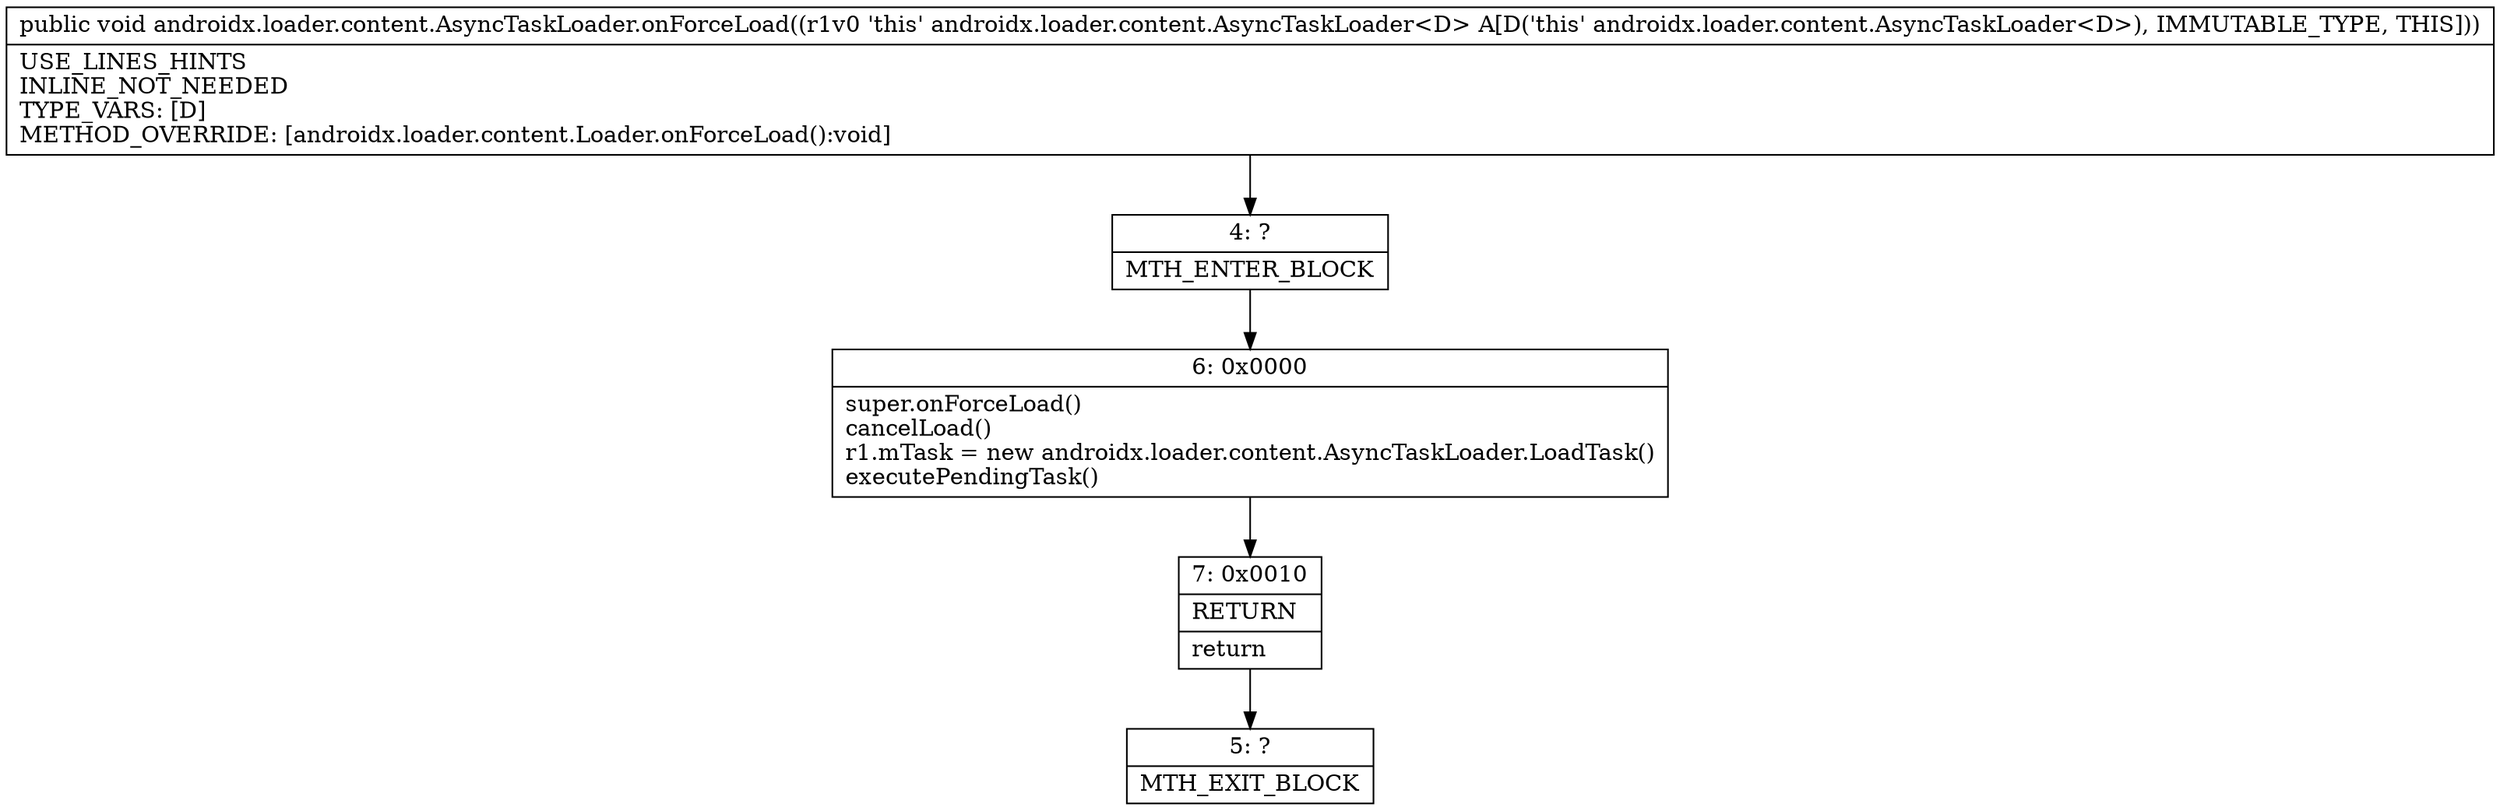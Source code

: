 digraph "CFG forandroidx.loader.content.AsyncTaskLoader.onForceLoad()V" {
Node_4 [shape=record,label="{4\:\ ?|MTH_ENTER_BLOCK\l}"];
Node_6 [shape=record,label="{6\:\ 0x0000|super.onForceLoad()\lcancelLoad()\lr1.mTask = new androidx.loader.content.AsyncTaskLoader.LoadTask()\lexecutePendingTask()\l}"];
Node_7 [shape=record,label="{7\:\ 0x0010|RETURN\l|return\l}"];
Node_5 [shape=record,label="{5\:\ ?|MTH_EXIT_BLOCK\l}"];
MethodNode[shape=record,label="{public void androidx.loader.content.AsyncTaskLoader.onForceLoad((r1v0 'this' androidx.loader.content.AsyncTaskLoader\<D\> A[D('this' androidx.loader.content.AsyncTaskLoader\<D\>), IMMUTABLE_TYPE, THIS]))  | USE_LINES_HINTS\lINLINE_NOT_NEEDED\lTYPE_VARS: [D]\lMETHOD_OVERRIDE: [androidx.loader.content.Loader.onForceLoad():void]\l}"];
MethodNode -> Node_4;Node_4 -> Node_6;
Node_6 -> Node_7;
Node_7 -> Node_5;
}

